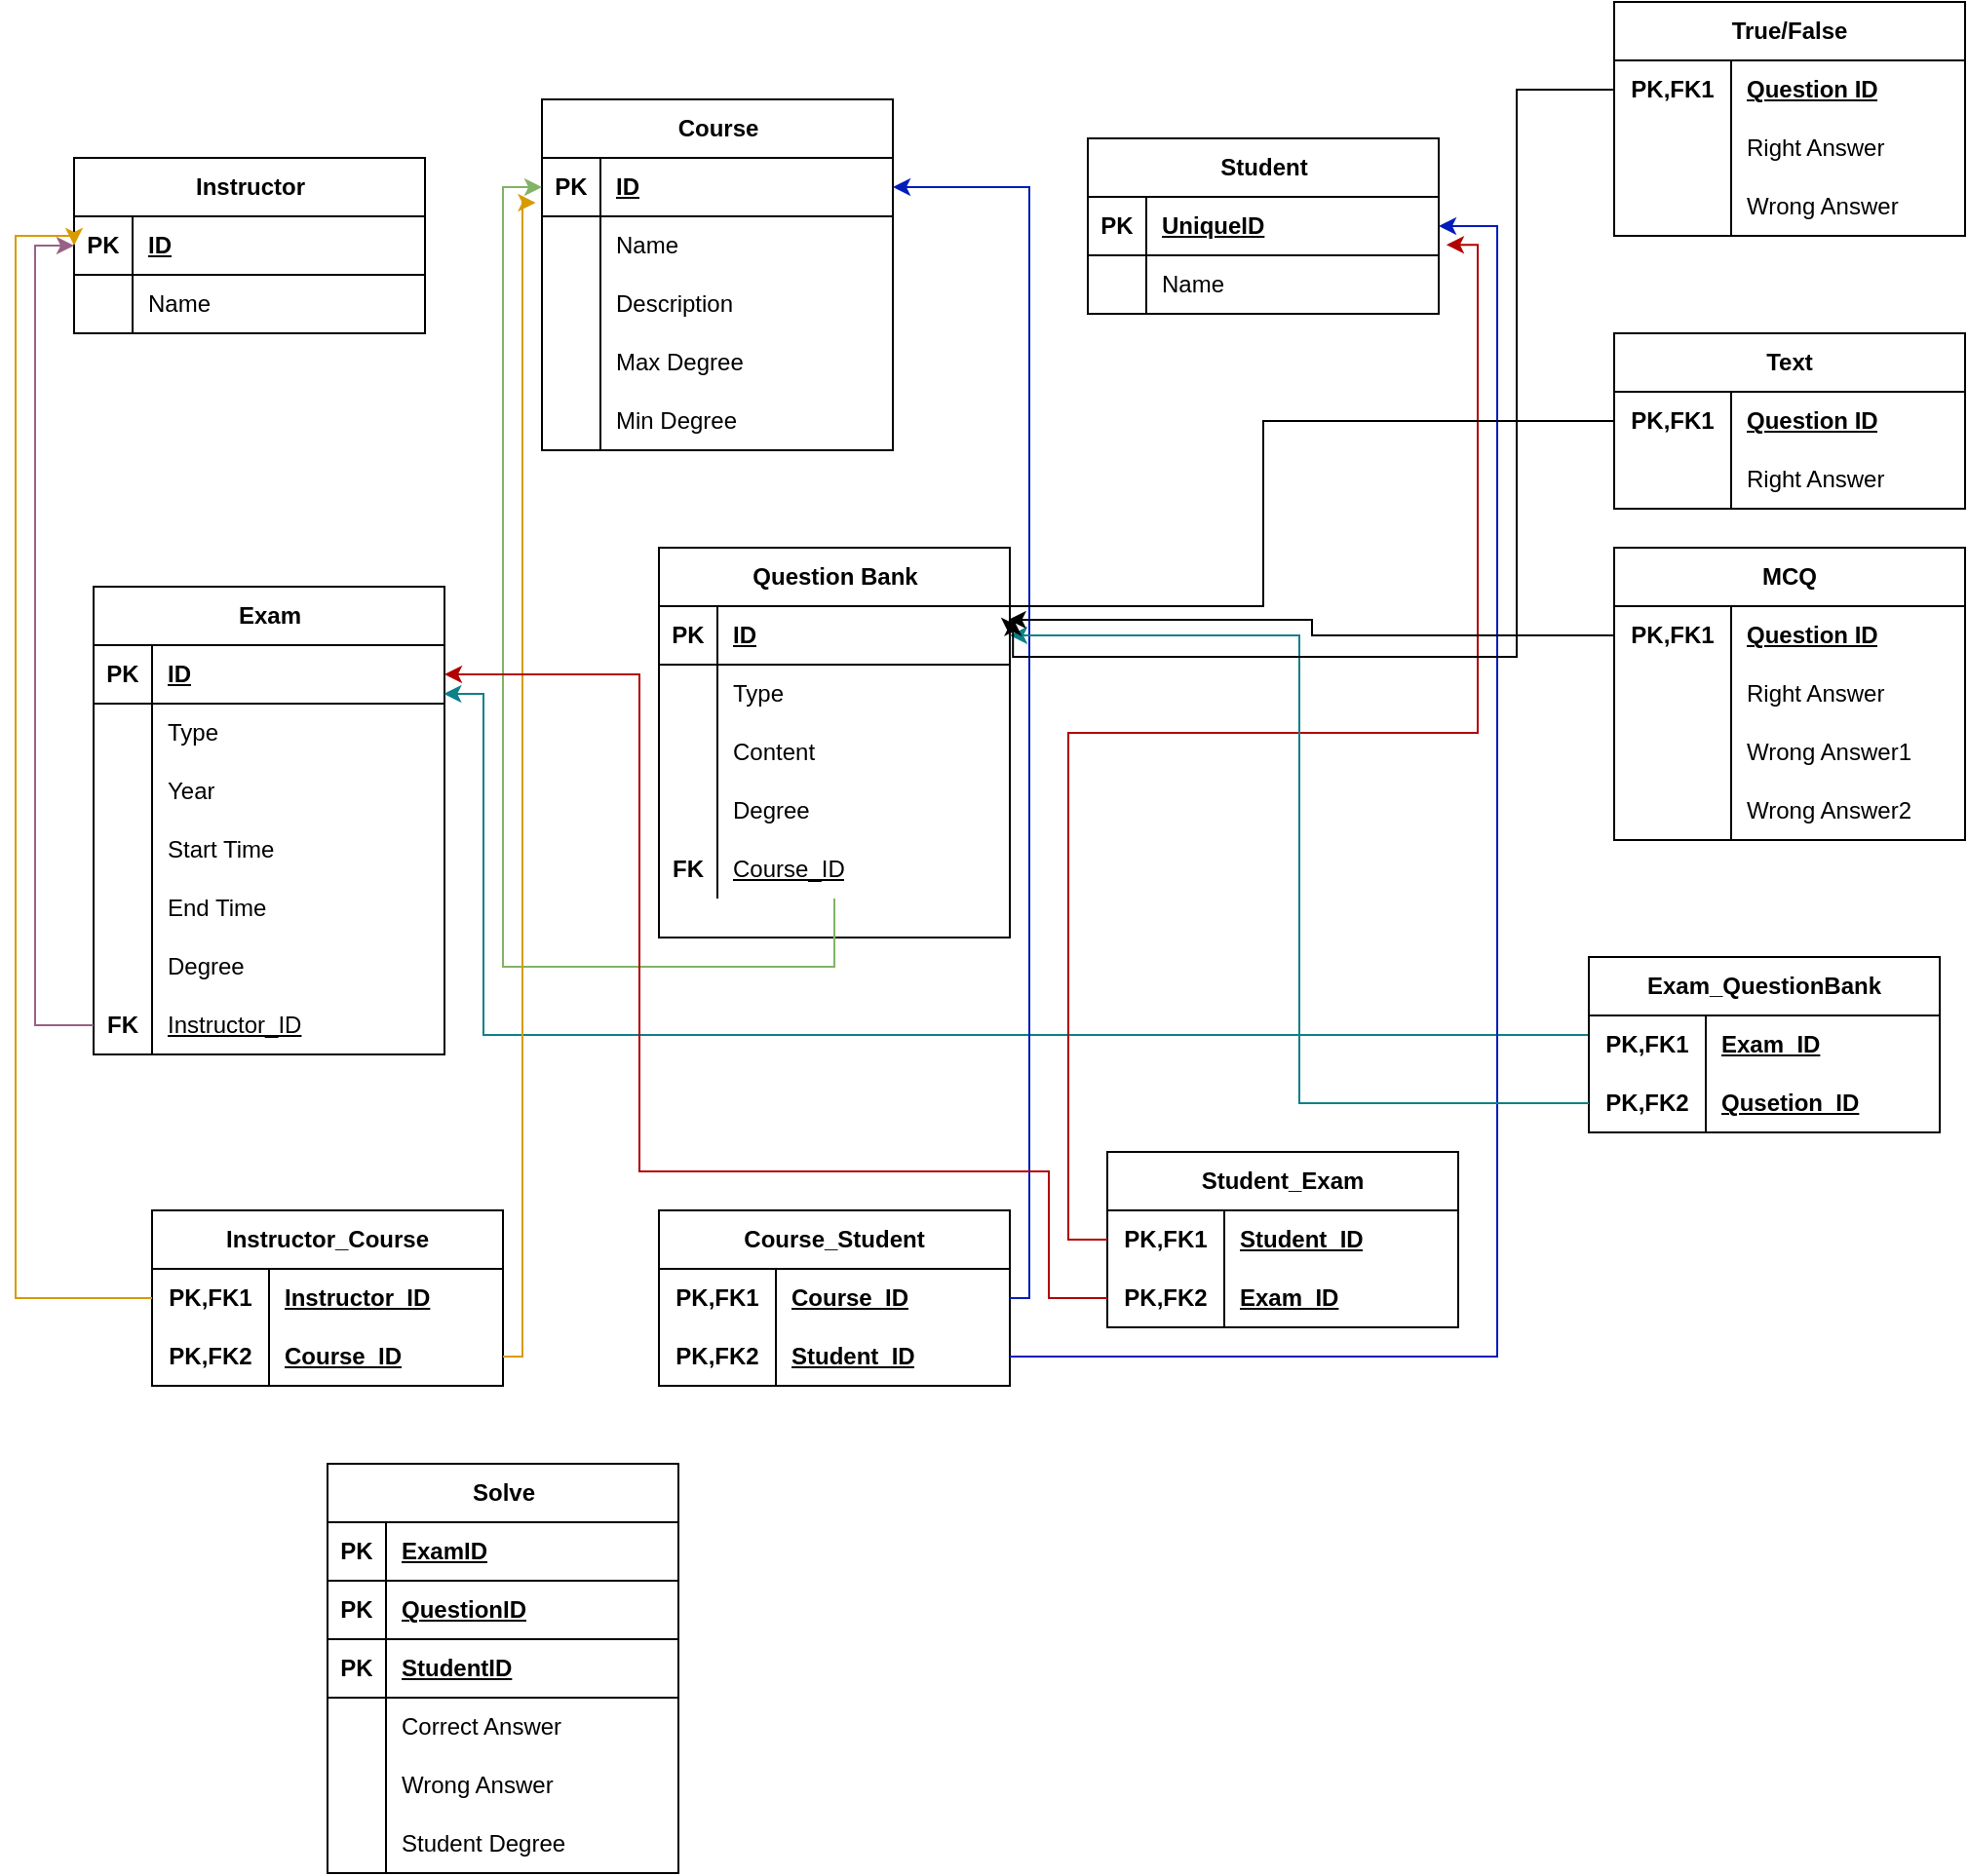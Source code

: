 <mxfile version="21.2.2" type="device">
  <diagram name="Page-1" id="jU7cE_Di2D4TOhwtlyV6">
    <mxGraphModel dx="1050" dy="541" grid="1" gridSize="10" guides="1" tooltips="1" connect="1" arrows="1" fold="1" page="1" pageScale="1" pageWidth="827" pageHeight="1169" math="0" shadow="0">
      <root>
        <mxCell id="0" />
        <mxCell id="1" parent="0" />
        <mxCell id="rCDSzAgYWpTMRHuiYwTi-1" value="Instructor" style="shape=table;startSize=30;container=1;collapsible=1;childLayout=tableLayout;fixedRows=1;rowLines=0;fontStyle=1;align=center;resizeLast=1;html=1;" parent="1" vertex="1">
          <mxGeometry x="50" y="300" width="180" height="90" as="geometry" />
        </mxCell>
        <mxCell id="rCDSzAgYWpTMRHuiYwTi-2" value="" style="shape=tableRow;horizontal=0;startSize=0;swimlaneHead=0;swimlaneBody=0;fillColor=none;collapsible=0;dropTarget=0;points=[[0,0.5],[1,0.5]];portConstraint=eastwest;top=0;left=0;right=0;bottom=1;" parent="rCDSzAgYWpTMRHuiYwTi-1" vertex="1">
          <mxGeometry y="30" width="180" height="30" as="geometry" />
        </mxCell>
        <mxCell id="rCDSzAgYWpTMRHuiYwTi-3" value="PK" style="shape=partialRectangle;connectable=0;fillColor=none;top=0;left=0;bottom=0;right=0;fontStyle=1;overflow=hidden;whiteSpace=wrap;html=1;" parent="rCDSzAgYWpTMRHuiYwTi-2" vertex="1">
          <mxGeometry width="30" height="30" as="geometry">
            <mxRectangle width="30" height="30" as="alternateBounds" />
          </mxGeometry>
        </mxCell>
        <mxCell id="rCDSzAgYWpTMRHuiYwTi-4" value="ID" style="shape=partialRectangle;connectable=0;fillColor=none;top=0;left=0;bottom=0;right=0;align=left;spacingLeft=6;fontStyle=5;overflow=hidden;whiteSpace=wrap;html=1;" parent="rCDSzAgYWpTMRHuiYwTi-2" vertex="1">
          <mxGeometry x="30" width="150" height="30" as="geometry">
            <mxRectangle width="150" height="30" as="alternateBounds" />
          </mxGeometry>
        </mxCell>
        <mxCell id="rCDSzAgYWpTMRHuiYwTi-5" value="" style="shape=tableRow;horizontal=0;startSize=0;swimlaneHead=0;swimlaneBody=0;fillColor=none;collapsible=0;dropTarget=0;points=[[0,0.5],[1,0.5]];portConstraint=eastwest;top=0;left=0;right=0;bottom=0;" parent="rCDSzAgYWpTMRHuiYwTi-1" vertex="1">
          <mxGeometry y="60" width="180" height="30" as="geometry" />
        </mxCell>
        <mxCell id="rCDSzAgYWpTMRHuiYwTi-6" value="" style="shape=partialRectangle;connectable=0;fillColor=none;top=0;left=0;bottom=0;right=0;editable=1;overflow=hidden;whiteSpace=wrap;html=1;" parent="rCDSzAgYWpTMRHuiYwTi-5" vertex="1">
          <mxGeometry width="30" height="30" as="geometry">
            <mxRectangle width="30" height="30" as="alternateBounds" />
          </mxGeometry>
        </mxCell>
        <mxCell id="rCDSzAgYWpTMRHuiYwTi-7" value="Name" style="shape=partialRectangle;connectable=0;fillColor=none;top=0;left=0;bottom=0;right=0;align=left;spacingLeft=6;overflow=hidden;whiteSpace=wrap;html=1;" parent="rCDSzAgYWpTMRHuiYwTi-5" vertex="1">
          <mxGeometry x="30" width="150" height="30" as="geometry">
            <mxRectangle width="150" height="30" as="alternateBounds" />
          </mxGeometry>
        </mxCell>
        <mxCell id="rCDSzAgYWpTMRHuiYwTi-14" value="Course" style="shape=table;startSize=30;container=1;collapsible=1;childLayout=tableLayout;fixedRows=1;rowLines=0;fontStyle=1;align=center;resizeLast=1;html=1;" parent="1" vertex="1">
          <mxGeometry x="290" y="270" width="180" height="180" as="geometry" />
        </mxCell>
        <mxCell id="rCDSzAgYWpTMRHuiYwTi-15" value="" style="shape=tableRow;horizontal=0;startSize=0;swimlaneHead=0;swimlaneBody=0;fillColor=none;collapsible=0;dropTarget=0;points=[[0,0.5],[1,0.5]];portConstraint=eastwest;top=0;left=0;right=0;bottom=1;" parent="rCDSzAgYWpTMRHuiYwTi-14" vertex="1">
          <mxGeometry y="30" width="180" height="30" as="geometry" />
        </mxCell>
        <mxCell id="rCDSzAgYWpTMRHuiYwTi-16" value="PK" style="shape=partialRectangle;connectable=0;fillColor=none;top=0;left=0;bottom=0;right=0;fontStyle=1;overflow=hidden;whiteSpace=wrap;html=1;" parent="rCDSzAgYWpTMRHuiYwTi-15" vertex="1">
          <mxGeometry width="30" height="30" as="geometry">
            <mxRectangle width="30" height="30" as="alternateBounds" />
          </mxGeometry>
        </mxCell>
        <mxCell id="rCDSzAgYWpTMRHuiYwTi-17" value="ID" style="shape=partialRectangle;connectable=0;fillColor=none;top=0;left=0;bottom=0;right=0;align=left;spacingLeft=6;fontStyle=5;overflow=hidden;whiteSpace=wrap;html=1;" parent="rCDSzAgYWpTMRHuiYwTi-15" vertex="1">
          <mxGeometry x="30" width="150" height="30" as="geometry">
            <mxRectangle width="150" height="30" as="alternateBounds" />
          </mxGeometry>
        </mxCell>
        <mxCell id="rCDSzAgYWpTMRHuiYwTi-18" value="" style="shape=tableRow;horizontal=0;startSize=0;swimlaneHead=0;swimlaneBody=0;fillColor=none;collapsible=0;dropTarget=0;points=[[0,0.5],[1,0.5]];portConstraint=eastwest;top=0;left=0;right=0;bottom=0;" parent="rCDSzAgYWpTMRHuiYwTi-14" vertex="1">
          <mxGeometry y="60" width="180" height="30" as="geometry" />
        </mxCell>
        <mxCell id="rCDSzAgYWpTMRHuiYwTi-19" value="" style="shape=partialRectangle;connectable=0;fillColor=none;top=0;left=0;bottom=0;right=0;editable=1;overflow=hidden;whiteSpace=wrap;html=1;" parent="rCDSzAgYWpTMRHuiYwTi-18" vertex="1">
          <mxGeometry width="30" height="30" as="geometry">
            <mxRectangle width="30" height="30" as="alternateBounds" />
          </mxGeometry>
        </mxCell>
        <mxCell id="rCDSzAgYWpTMRHuiYwTi-20" value="Name" style="shape=partialRectangle;connectable=0;fillColor=none;top=0;left=0;bottom=0;right=0;align=left;spacingLeft=6;overflow=hidden;whiteSpace=wrap;html=1;" parent="rCDSzAgYWpTMRHuiYwTi-18" vertex="1">
          <mxGeometry x="30" width="150" height="30" as="geometry">
            <mxRectangle width="150" height="30" as="alternateBounds" />
          </mxGeometry>
        </mxCell>
        <mxCell id="rCDSzAgYWpTMRHuiYwTi-21" value="" style="shape=tableRow;horizontal=0;startSize=0;swimlaneHead=0;swimlaneBody=0;fillColor=none;collapsible=0;dropTarget=0;points=[[0,0.5],[1,0.5]];portConstraint=eastwest;top=0;left=0;right=0;bottom=0;" parent="rCDSzAgYWpTMRHuiYwTi-14" vertex="1">
          <mxGeometry y="90" width="180" height="30" as="geometry" />
        </mxCell>
        <mxCell id="rCDSzAgYWpTMRHuiYwTi-22" value="" style="shape=partialRectangle;connectable=0;fillColor=none;top=0;left=0;bottom=0;right=0;editable=1;overflow=hidden;whiteSpace=wrap;html=1;" parent="rCDSzAgYWpTMRHuiYwTi-21" vertex="1">
          <mxGeometry width="30" height="30" as="geometry">
            <mxRectangle width="30" height="30" as="alternateBounds" />
          </mxGeometry>
        </mxCell>
        <mxCell id="rCDSzAgYWpTMRHuiYwTi-23" value="Description" style="shape=partialRectangle;connectable=0;fillColor=none;top=0;left=0;bottom=0;right=0;align=left;spacingLeft=6;overflow=hidden;whiteSpace=wrap;html=1;" parent="rCDSzAgYWpTMRHuiYwTi-21" vertex="1">
          <mxGeometry x="30" width="150" height="30" as="geometry">
            <mxRectangle width="150" height="30" as="alternateBounds" />
          </mxGeometry>
        </mxCell>
        <mxCell id="rCDSzAgYWpTMRHuiYwTi-24" value="" style="shape=tableRow;horizontal=0;startSize=0;swimlaneHead=0;swimlaneBody=0;fillColor=none;collapsible=0;dropTarget=0;points=[[0,0.5],[1,0.5]];portConstraint=eastwest;top=0;left=0;right=0;bottom=0;" parent="rCDSzAgYWpTMRHuiYwTi-14" vertex="1">
          <mxGeometry y="120" width="180" height="30" as="geometry" />
        </mxCell>
        <mxCell id="rCDSzAgYWpTMRHuiYwTi-25" value="" style="shape=partialRectangle;connectable=0;fillColor=none;top=0;left=0;bottom=0;right=0;editable=1;overflow=hidden;whiteSpace=wrap;html=1;" parent="rCDSzAgYWpTMRHuiYwTi-24" vertex="1">
          <mxGeometry width="30" height="30" as="geometry">
            <mxRectangle width="30" height="30" as="alternateBounds" />
          </mxGeometry>
        </mxCell>
        <mxCell id="rCDSzAgYWpTMRHuiYwTi-26" value="Max Degree" style="shape=partialRectangle;connectable=0;fillColor=none;top=0;left=0;bottom=0;right=0;align=left;spacingLeft=6;overflow=hidden;whiteSpace=wrap;html=1;" parent="rCDSzAgYWpTMRHuiYwTi-24" vertex="1">
          <mxGeometry x="30" width="150" height="30" as="geometry">
            <mxRectangle width="150" height="30" as="alternateBounds" />
          </mxGeometry>
        </mxCell>
        <mxCell id="rCDSzAgYWpTMRHuiYwTi-71" value="" style="shape=tableRow;horizontal=0;startSize=0;swimlaneHead=0;swimlaneBody=0;fillColor=none;collapsible=0;dropTarget=0;points=[[0,0.5],[1,0.5]];portConstraint=eastwest;top=0;left=0;right=0;bottom=0;" parent="rCDSzAgYWpTMRHuiYwTi-14" vertex="1">
          <mxGeometry y="150" width="180" height="30" as="geometry" />
        </mxCell>
        <mxCell id="rCDSzAgYWpTMRHuiYwTi-72" value="" style="shape=partialRectangle;connectable=0;fillColor=none;top=0;left=0;bottom=0;right=0;editable=1;overflow=hidden;whiteSpace=wrap;html=1;" parent="rCDSzAgYWpTMRHuiYwTi-71" vertex="1">
          <mxGeometry width="30" height="30" as="geometry">
            <mxRectangle width="30" height="30" as="alternateBounds" />
          </mxGeometry>
        </mxCell>
        <mxCell id="rCDSzAgYWpTMRHuiYwTi-73" value="Min Degree" style="shape=partialRectangle;connectable=0;fillColor=none;top=0;left=0;bottom=0;right=0;align=left;spacingLeft=6;overflow=hidden;whiteSpace=wrap;html=1;" parent="rCDSzAgYWpTMRHuiYwTi-71" vertex="1">
          <mxGeometry x="30" width="150" height="30" as="geometry">
            <mxRectangle width="150" height="30" as="alternateBounds" />
          </mxGeometry>
        </mxCell>
        <mxCell id="rCDSzAgYWpTMRHuiYwTi-27" value="Student" style="shape=table;startSize=30;container=1;collapsible=1;childLayout=tableLayout;fixedRows=1;rowLines=0;fontStyle=1;align=center;resizeLast=1;html=1;" parent="1" vertex="1">
          <mxGeometry x="570" y="290" width="180" height="90" as="geometry" />
        </mxCell>
        <mxCell id="rCDSzAgYWpTMRHuiYwTi-28" value="" style="shape=tableRow;horizontal=0;startSize=0;swimlaneHead=0;swimlaneBody=0;fillColor=none;collapsible=0;dropTarget=0;points=[[0,0.5],[1,0.5]];portConstraint=eastwest;top=0;left=0;right=0;bottom=1;" parent="rCDSzAgYWpTMRHuiYwTi-27" vertex="1">
          <mxGeometry y="30" width="180" height="30" as="geometry" />
        </mxCell>
        <mxCell id="rCDSzAgYWpTMRHuiYwTi-29" value="PK" style="shape=partialRectangle;connectable=0;fillColor=none;top=0;left=0;bottom=0;right=0;fontStyle=1;overflow=hidden;whiteSpace=wrap;html=1;" parent="rCDSzAgYWpTMRHuiYwTi-28" vertex="1">
          <mxGeometry width="30" height="30" as="geometry">
            <mxRectangle width="30" height="30" as="alternateBounds" />
          </mxGeometry>
        </mxCell>
        <mxCell id="rCDSzAgYWpTMRHuiYwTi-30" value="UniqueID" style="shape=partialRectangle;connectable=0;fillColor=none;top=0;left=0;bottom=0;right=0;align=left;spacingLeft=6;fontStyle=5;overflow=hidden;whiteSpace=wrap;html=1;" parent="rCDSzAgYWpTMRHuiYwTi-28" vertex="1">
          <mxGeometry x="30" width="150" height="30" as="geometry">
            <mxRectangle width="150" height="30" as="alternateBounds" />
          </mxGeometry>
        </mxCell>
        <mxCell id="rCDSzAgYWpTMRHuiYwTi-31" value="" style="shape=tableRow;horizontal=0;startSize=0;swimlaneHead=0;swimlaneBody=0;fillColor=none;collapsible=0;dropTarget=0;points=[[0,0.5],[1,0.5]];portConstraint=eastwest;top=0;left=0;right=0;bottom=0;" parent="rCDSzAgYWpTMRHuiYwTi-27" vertex="1">
          <mxGeometry y="60" width="180" height="30" as="geometry" />
        </mxCell>
        <mxCell id="rCDSzAgYWpTMRHuiYwTi-32" value="" style="shape=partialRectangle;connectable=0;fillColor=none;top=0;left=0;bottom=0;right=0;editable=1;overflow=hidden;whiteSpace=wrap;html=1;" parent="rCDSzAgYWpTMRHuiYwTi-31" vertex="1">
          <mxGeometry width="30" height="30" as="geometry">
            <mxRectangle width="30" height="30" as="alternateBounds" />
          </mxGeometry>
        </mxCell>
        <mxCell id="rCDSzAgYWpTMRHuiYwTi-33" value="Name" style="shape=partialRectangle;connectable=0;fillColor=none;top=0;left=0;bottom=0;right=0;align=left;spacingLeft=6;overflow=hidden;whiteSpace=wrap;html=1;" parent="rCDSzAgYWpTMRHuiYwTi-31" vertex="1">
          <mxGeometry x="30" width="150" height="30" as="geometry">
            <mxRectangle width="150" height="30" as="alternateBounds" />
          </mxGeometry>
        </mxCell>
        <mxCell id="rCDSzAgYWpTMRHuiYwTi-40" value="Exam" style="shape=table;startSize=30;container=1;collapsible=1;childLayout=tableLayout;fixedRows=1;rowLines=0;fontStyle=1;align=center;resizeLast=1;html=1;" parent="1" vertex="1">
          <mxGeometry x="60" y="520" width="180" height="240" as="geometry" />
        </mxCell>
        <mxCell id="rCDSzAgYWpTMRHuiYwTi-41" value="" style="shape=tableRow;horizontal=0;startSize=0;swimlaneHead=0;swimlaneBody=0;fillColor=none;collapsible=0;dropTarget=0;points=[[0,0.5],[1,0.5]];portConstraint=eastwest;top=0;left=0;right=0;bottom=1;" parent="rCDSzAgYWpTMRHuiYwTi-40" vertex="1">
          <mxGeometry y="30" width="180" height="30" as="geometry" />
        </mxCell>
        <mxCell id="rCDSzAgYWpTMRHuiYwTi-42" value="PK" style="shape=partialRectangle;connectable=0;fillColor=none;top=0;left=0;bottom=0;right=0;fontStyle=1;overflow=hidden;whiteSpace=wrap;html=1;" parent="rCDSzAgYWpTMRHuiYwTi-41" vertex="1">
          <mxGeometry width="30" height="30" as="geometry">
            <mxRectangle width="30" height="30" as="alternateBounds" />
          </mxGeometry>
        </mxCell>
        <mxCell id="rCDSzAgYWpTMRHuiYwTi-43" value="ID" style="shape=partialRectangle;connectable=0;fillColor=none;top=0;left=0;bottom=0;right=0;align=left;spacingLeft=6;fontStyle=5;overflow=hidden;whiteSpace=wrap;html=1;" parent="rCDSzAgYWpTMRHuiYwTi-41" vertex="1">
          <mxGeometry x="30" width="150" height="30" as="geometry">
            <mxRectangle width="150" height="30" as="alternateBounds" />
          </mxGeometry>
        </mxCell>
        <mxCell id="rCDSzAgYWpTMRHuiYwTi-44" value="" style="shape=tableRow;horizontal=0;startSize=0;swimlaneHead=0;swimlaneBody=0;fillColor=none;collapsible=0;dropTarget=0;points=[[0,0.5],[1,0.5]];portConstraint=eastwest;top=0;left=0;right=0;bottom=0;" parent="rCDSzAgYWpTMRHuiYwTi-40" vertex="1">
          <mxGeometry y="60" width="180" height="30" as="geometry" />
        </mxCell>
        <mxCell id="rCDSzAgYWpTMRHuiYwTi-45" value="" style="shape=partialRectangle;connectable=0;fillColor=none;top=0;left=0;bottom=0;right=0;editable=1;overflow=hidden;whiteSpace=wrap;html=1;" parent="rCDSzAgYWpTMRHuiYwTi-44" vertex="1">
          <mxGeometry width="30" height="30" as="geometry">
            <mxRectangle width="30" height="30" as="alternateBounds" />
          </mxGeometry>
        </mxCell>
        <mxCell id="rCDSzAgYWpTMRHuiYwTi-46" value="Type" style="shape=partialRectangle;connectable=0;fillColor=none;top=0;left=0;bottom=0;right=0;align=left;spacingLeft=6;overflow=hidden;whiteSpace=wrap;html=1;" parent="rCDSzAgYWpTMRHuiYwTi-44" vertex="1">
          <mxGeometry x="30" width="150" height="30" as="geometry">
            <mxRectangle width="150" height="30" as="alternateBounds" />
          </mxGeometry>
        </mxCell>
        <mxCell id="rCDSzAgYWpTMRHuiYwTi-47" value="" style="shape=tableRow;horizontal=0;startSize=0;swimlaneHead=0;swimlaneBody=0;fillColor=none;collapsible=0;dropTarget=0;points=[[0,0.5],[1,0.5]];portConstraint=eastwest;top=0;left=0;right=0;bottom=0;" parent="rCDSzAgYWpTMRHuiYwTi-40" vertex="1">
          <mxGeometry y="90" width="180" height="30" as="geometry" />
        </mxCell>
        <mxCell id="rCDSzAgYWpTMRHuiYwTi-48" value="" style="shape=partialRectangle;connectable=0;fillColor=none;top=0;left=0;bottom=0;right=0;editable=1;overflow=hidden;whiteSpace=wrap;html=1;" parent="rCDSzAgYWpTMRHuiYwTi-47" vertex="1">
          <mxGeometry width="30" height="30" as="geometry">
            <mxRectangle width="30" height="30" as="alternateBounds" />
          </mxGeometry>
        </mxCell>
        <mxCell id="rCDSzAgYWpTMRHuiYwTi-49" value="Year" style="shape=partialRectangle;connectable=0;fillColor=none;top=0;left=0;bottom=0;right=0;align=left;spacingLeft=6;overflow=hidden;whiteSpace=wrap;html=1;" parent="rCDSzAgYWpTMRHuiYwTi-47" vertex="1">
          <mxGeometry x="30" width="150" height="30" as="geometry">
            <mxRectangle width="150" height="30" as="alternateBounds" />
          </mxGeometry>
        </mxCell>
        <mxCell id="rCDSzAgYWpTMRHuiYwTi-50" value="" style="shape=tableRow;horizontal=0;startSize=0;swimlaneHead=0;swimlaneBody=0;fillColor=none;collapsible=0;dropTarget=0;points=[[0,0.5],[1,0.5]];portConstraint=eastwest;top=0;left=0;right=0;bottom=0;" parent="rCDSzAgYWpTMRHuiYwTi-40" vertex="1">
          <mxGeometry y="120" width="180" height="30" as="geometry" />
        </mxCell>
        <mxCell id="rCDSzAgYWpTMRHuiYwTi-51" value="" style="shape=partialRectangle;connectable=0;fillColor=none;top=0;left=0;bottom=0;right=0;editable=1;overflow=hidden;whiteSpace=wrap;html=1;" parent="rCDSzAgYWpTMRHuiYwTi-50" vertex="1">
          <mxGeometry width="30" height="30" as="geometry">
            <mxRectangle width="30" height="30" as="alternateBounds" />
          </mxGeometry>
        </mxCell>
        <mxCell id="rCDSzAgYWpTMRHuiYwTi-52" value="Start Time" style="shape=partialRectangle;connectable=0;fillColor=none;top=0;left=0;bottom=0;right=0;align=left;spacingLeft=6;overflow=hidden;whiteSpace=wrap;html=1;" parent="rCDSzAgYWpTMRHuiYwTi-50" vertex="1">
          <mxGeometry x="30" width="150" height="30" as="geometry">
            <mxRectangle width="150" height="30" as="alternateBounds" />
          </mxGeometry>
        </mxCell>
        <mxCell id="rCDSzAgYWpTMRHuiYwTi-90" value="" style="shape=tableRow;horizontal=0;startSize=0;swimlaneHead=0;swimlaneBody=0;fillColor=none;collapsible=0;dropTarget=0;points=[[0,0.5],[1,0.5]];portConstraint=eastwest;top=0;left=0;right=0;bottom=0;" parent="rCDSzAgYWpTMRHuiYwTi-40" vertex="1">
          <mxGeometry y="150" width="180" height="30" as="geometry" />
        </mxCell>
        <mxCell id="rCDSzAgYWpTMRHuiYwTi-91" value="" style="shape=partialRectangle;connectable=0;fillColor=none;top=0;left=0;bottom=0;right=0;editable=1;overflow=hidden;whiteSpace=wrap;html=1;" parent="rCDSzAgYWpTMRHuiYwTi-90" vertex="1">
          <mxGeometry width="30" height="30" as="geometry">
            <mxRectangle width="30" height="30" as="alternateBounds" />
          </mxGeometry>
        </mxCell>
        <mxCell id="rCDSzAgYWpTMRHuiYwTi-92" value="End Time" style="shape=partialRectangle;connectable=0;fillColor=none;top=0;left=0;bottom=0;right=0;align=left;spacingLeft=6;overflow=hidden;whiteSpace=wrap;html=1;" parent="rCDSzAgYWpTMRHuiYwTi-90" vertex="1">
          <mxGeometry x="30" width="150" height="30" as="geometry">
            <mxRectangle width="150" height="30" as="alternateBounds" />
          </mxGeometry>
        </mxCell>
        <mxCell id="rCDSzAgYWpTMRHuiYwTi-93" value="" style="shape=tableRow;horizontal=0;startSize=0;swimlaneHead=0;swimlaneBody=0;fillColor=none;collapsible=0;dropTarget=0;points=[[0,0.5],[1,0.5]];portConstraint=eastwest;top=0;left=0;right=0;bottom=0;" parent="rCDSzAgYWpTMRHuiYwTi-40" vertex="1">
          <mxGeometry y="180" width="180" height="30" as="geometry" />
        </mxCell>
        <mxCell id="rCDSzAgYWpTMRHuiYwTi-94" value="" style="shape=partialRectangle;connectable=0;fillColor=none;top=0;left=0;bottom=0;right=0;editable=1;overflow=hidden;whiteSpace=wrap;html=1;" parent="rCDSzAgYWpTMRHuiYwTi-93" vertex="1">
          <mxGeometry width="30" height="30" as="geometry">
            <mxRectangle width="30" height="30" as="alternateBounds" />
          </mxGeometry>
        </mxCell>
        <mxCell id="rCDSzAgYWpTMRHuiYwTi-95" value="Degree" style="shape=partialRectangle;connectable=0;fillColor=none;top=0;left=0;bottom=0;right=0;align=left;spacingLeft=6;overflow=hidden;whiteSpace=wrap;html=1;" parent="rCDSzAgYWpTMRHuiYwTi-93" vertex="1">
          <mxGeometry x="30" width="150" height="30" as="geometry">
            <mxRectangle width="150" height="30" as="alternateBounds" />
          </mxGeometry>
        </mxCell>
        <mxCell id="rCDSzAgYWpTMRHuiYwTi-102" value="" style="shape=tableRow;horizontal=0;startSize=0;swimlaneHead=0;swimlaneBody=0;fillColor=none;collapsible=0;dropTarget=0;points=[[0,0.5],[1,0.5]];portConstraint=eastwest;top=0;left=0;right=0;bottom=0;" parent="rCDSzAgYWpTMRHuiYwTi-40" vertex="1">
          <mxGeometry y="210" width="180" height="30" as="geometry" />
        </mxCell>
        <mxCell id="rCDSzAgYWpTMRHuiYwTi-103" value="&lt;b&gt;FK&lt;/b&gt;" style="shape=partialRectangle;connectable=0;fillColor=none;top=0;left=0;bottom=0;right=0;editable=1;overflow=hidden;whiteSpace=wrap;html=1;" parent="rCDSzAgYWpTMRHuiYwTi-102" vertex="1">
          <mxGeometry width="30" height="30" as="geometry">
            <mxRectangle width="30" height="30" as="alternateBounds" />
          </mxGeometry>
        </mxCell>
        <mxCell id="rCDSzAgYWpTMRHuiYwTi-104" value="&lt;u&gt;Instructor_ID&lt;/u&gt;" style="shape=partialRectangle;connectable=0;fillColor=none;top=0;left=0;bottom=0;right=0;align=left;spacingLeft=6;overflow=hidden;whiteSpace=wrap;html=1;" parent="rCDSzAgYWpTMRHuiYwTi-102" vertex="1">
          <mxGeometry x="30" width="150" height="30" as="geometry">
            <mxRectangle width="150" height="30" as="alternateBounds" />
          </mxGeometry>
        </mxCell>
        <mxCell id="rCDSzAgYWpTMRHuiYwTi-53" value="Question Bank" style="shape=table;startSize=30;container=1;collapsible=1;childLayout=tableLayout;fixedRows=1;rowLines=0;fontStyle=1;align=center;resizeLast=1;html=1;" parent="1" vertex="1">
          <mxGeometry x="350" y="500" width="180" height="200" as="geometry" />
        </mxCell>
        <mxCell id="rCDSzAgYWpTMRHuiYwTi-54" value="" style="shape=tableRow;horizontal=0;startSize=0;swimlaneHead=0;swimlaneBody=0;fillColor=none;collapsible=0;dropTarget=0;points=[[0,0.5],[1,0.5]];portConstraint=eastwest;top=0;left=0;right=0;bottom=1;" parent="rCDSzAgYWpTMRHuiYwTi-53" vertex="1">
          <mxGeometry y="30" width="180" height="30" as="geometry" />
        </mxCell>
        <mxCell id="rCDSzAgYWpTMRHuiYwTi-55" value="PK" style="shape=partialRectangle;connectable=0;fillColor=none;top=0;left=0;bottom=0;right=0;fontStyle=1;overflow=hidden;whiteSpace=wrap;html=1;" parent="rCDSzAgYWpTMRHuiYwTi-54" vertex="1">
          <mxGeometry width="30" height="30" as="geometry">
            <mxRectangle width="30" height="30" as="alternateBounds" />
          </mxGeometry>
        </mxCell>
        <mxCell id="rCDSzAgYWpTMRHuiYwTi-56" value="ID" style="shape=partialRectangle;connectable=0;fillColor=none;top=0;left=0;bottom=0;right=0;align=left;spacingLeft=6;fontStyle=5;overflow=hidden;whiteSpace=wrap;html=1;" parent="rCDSzAgYWpTMRHuiYwTi-54" vertex="1">
          <mxGeometry x="30" width="150" height="30" as="geometry">
            <mxRectangle width="150" height="30" as="alternateBounds" />
          </mxGeometry>
        </mxCell>
        <mxCell id="rCDSzAgYWpTMRHuiYwTi-57" value="" style="shape=tableRow;horizontal=0;startSize=0;swimlaneHead=0;swimlaneBody=0;fillColor=none;collapsible=0;dropTarget=0;points=[[0,0.5],[1,0.5]];portConstraint=eastwest;top=0;left=0;right=0;bottom=0;" parent="rCDSzAgYWpTMRHuiYwTi-53" vertex="1">
          <mxGeometry y="60" width="180" height="30" as="geometry" />
        </mxCell>
        <mxCell id="rCDSzAgYWpTMRHuiYwTi-58" value="" style="shape=partialRectangle;connectable=0;fillColor=none;top=0;left=0;bottom=0;right=0;editable=1;overflow=hidden;whiteSpace=wrap;html=1;" parent="rCDSzAgYWpTMRHuiYwTi-57" vertex="1">
          <mxGeometry width="30" height="30" as="geometry">
            <mxRectangle width="30" height="30" as="alternateBounds" />
          </mxGeometry>
        </mxCell>
        <mxCell id="rCDSzAgYWpTMRHuiYwTi-59" value="Type" style="shape=partialRectangle;connectable=0;fillColor=none;top=0;left=0;bottom=0;right=0;align=left;spacingLeft=6;overflow=hidden;whiteSpace=wrap;html=1;" parent="rCDSzAgYWpTMRHuiYwTi-57" vertex="1">
          <mxGeometry x="30" width="150" height="30" as="geometry">
            <mxRectangle width="150" height="30" as="alternateBounds" />
          </mxGeometry>
        </mxCell>
        <mxCell id="rCDSzAgYWpTMRHuiYwTi-60" value="" style="shape=tableRow;horizontal=0;startSize=0;swimlaneHead=0;swimlaneBody=0;fillColor=none;collapsible=0;dropTarget=0;points=[[0,0.5],[1,0.5]];portConstraint=eastwest;top=0;left=0;right=0;bottom=0;" parent="rCDSzAgYWpTMRHuiYwTi-53" vertex="1">
          <mxGeometry y="90" width="180" height="30" as="geometry" />
        </mxCell>
        <mxCell id="rCDSzAgYWpTMRHuiYwTi-61" value="" style="shape=partialRectangle;connectable=0;fillColor=none;top=0;left=0;bottom=0;right=0;editable=1;overflow=hidden;whiteSpace=wrap;html=1;" parent="rCDSzAgYWpTMRHuiYwTi-60" vertex="1">
          <mxGeometry width="30" height="30" as="geometry">
            <mxRectangle width="30" height="30" as="alternateBounds" />
          </mxGeometry>
        </mxCell>
        <mxCell id="rCDSzAgYWpTMRHuiYwTi-62" value="Content" style="shape=partialRectangle;connectable=0;fillColor=none;top=0;left=0;bottom=0;right=0;align=left;spacingLeft=6;overflow=hidden;whiteSpace=wrap;html=1;" parent="rCDSzAgYWpTMRHuiYwTi-60" vertex="1">
          <mxGeometry x="30" width="150" height="30" as="geometry">
            <mxRectangle width="150" height="30" as="alternateBounds" />
          </mxGeometry>
        </mxCell>
        <mxCell id="rCDSzAgYWpTMRHuiYwTi-96" value="" style="shape=tableRow;horizontal=0;startSize=0;swimlaneHead=0;swimlaneBody=0;fillColor=none;collapsible=0;dropTarget=0;points=[[0,0.5],[1,0.5]];portConstraint=eastwest;top=0;left=0;right=0;bottom=0;" parent="rCDSzAgYWpTMRHuiYwTi-53" vertex="1">
          <mxGeometry y="120" width="180" height="30" as="geometry" />
        </mxCell>
        <mxCell id="rCDSzAgYWpTMRHuiYwTi-97" value="" style="shape=partialRectangle;connectable=0;fillColor=none;top=0;left=0;bottom=0;right=0;editable=1;overflow=hidden;whiteSpace=wrap;html=1;" parent="rCDSzAgYWpTMRHuiYwTi-96" vertex="1">
          <mxGeometry width="30" height="30" as="geometry">
            <mxRectangle width="30" height="30" as="alternateBounds" />
          </mxGeometry>
        </mxCell>
        <mxCell id="rCDSzAgYWpTMRHuiYwTi-98" value="Degree" style="shape=partialRectangle;connectable=0;fillColor=none;top=0;left=0;bottom=0;right=0;align=left;spacingLeft=6;overflow=hidden;whiteSpace=wrap;html=1;" parent="rCDSzAgYWpTMRHuiYwTi-96" vertex="1">
          <mxGeometry x="30" width="150" height="30" as="geometry">
            <mxRectangle width="150" height="30" as="alternateBounds" />
          </mxGeometry>
        </mxCell>
        <mxCell id="rCDSzAgYWpTMRHuiYwTi-99" value="" style="shape=tableRow;horizontal=0;startSize=0;swimlaneHead=0;swimlaneBody=0;fillColor=none;collapsible=0;dropTarget=0;points=[[0,0.5],[1,0.5]];portConstraint=eastwest;top=0;left=0;right=0;bottom=0;" parent="rCDSzAgYWpTMRHuiYwTi-53" vertex="1">
          <mxGeometry y="150" width="180" height="30" as="geometry" />
        </mxCell>
        <mxCell id="rCDSzAgYWpTMRHuiYwTi-100" value="&lt;b&gt;FK&lt;/b&gt;" style="shape=partialRectangle;connectable=0;fillColor=none;top=0;left=0;bottom=0;right=0;editable=1;overflow=hidden;whiteSpace=wrap;html=1;" parent="rCDSzAgYWpTMRHuiYwTi-99" vertex="1">
          <mxGeometry width="30" height="30" as="geometry">
            <mxRectangle width="30" height="30" as="alternateBounds" />
          </mxGeometry>
        </mxCell>
        <mxCell id="rCDSzAgYWpTMRHuiYwTi-101" value="&lt;u&gt;Course_ID&lt;/u&gt;" style="shape=partialRectangle;connectable=0;fillColor=none;top=0;left=0;bottom=0;right=0;align=left;spacingLeft=6;overflow=hidden;whiteSpace=wrap;html=1;" parent="rCDSzAgYWpTMRHuiYwTi-99" vertex="1">
          <mxGeometry x="30" width="150" height="30" as="geometry">
            <mxRectangle width="150" height="30" as="alternateBounds" />
          </mxGeometry>
        </mxCell>
        <mxCell id="rCDSzAgYWpTMRHuiYwTi-158" style="edgeStyle=orthogonalEdgeStyle;rounded=0;orthogonalLoop=1;jettySize=auto;html=1;entryX=0;entryY=0.5;entryDx=0;entryDy=0;fillColor=#d5e8d4;gradientColor=#97d077;strokeColor=#82b366;" parent="1" source="rCDSzAgYWpTMRHuiYwTi-99" target="rCDSzAgYWpTMRHuiYwTi-15" edge="1">
          <mxGeometry relative="1" as="geometry">
            <Array as="points">
              <mxPoint x="270" y="715" />
              <mxPoint x="270" y="315" />
            </Array>
          </mxGeometry>
        </mxCell>
        <mxCell id="rCDSzAgYWpTMRHuiYwTi-159" style="edgeStyle=orthogonalEdgeStyle;rounded=0;orthogonalLoop=1;jettySize=auto;html=1;entryX=0;entryY=0.5;entryDx=0;entryDy=0;fillColor=#e6d0de;gradientColor=#d5739d;strokeColor=#996185;" parent="1" source="rCDSzAgYWpTMRHuiYwTi-102" target="rCDSzAgYWpTMRHuiYwTi-2" edge="1">
          <mxGeometry relative="1" as="geometry" />
        </mxCell>
        <mxCell id="rCDSzAgYWpTMRHuiYwTi-160" value="Instructor_Course" style="shape=table;startSize=30;container=1;collapsible=1;childLayout=tableLayout;fixedRows=1;rowLines=0;fontStyle=1;align=center;resizeLast=1;html=1;whiteSpace=wrap;" parent="1" vertex="1">
          <mxGeometry x="90" y="840" width="180" height="90" as="geometry" />
        </mxCell>
        <mxCell id="rCDSzAgYWpTMRHuiYwTi-161" value="" style="shape=tableRow;horizontal=0;startSize=0;swimlaneHead=0;swimlaneBody=0;fillColor=none;collapsible=0;dropTarget=0;points=[[0,0.5],[1,0.5]];portConstraint=eastwest;top=0;left=0;right=0;bottom=0;html=1;" parent="rCDSzAgYWpTMRHuiYwTi-160" vertex="1">
          <mxGeometry y="30" width="180" height="30" as="geometry" />
        </mxCell>
        <mxCell id="rCDSzAgYWpTMRHuiYwTi-162" value="PK,FK1" style="shape=partialRectangle;connectable=0;fillColor=none;top=0;left=0;bottom=0;right=0;fontStyle=1;overflow=hidden;html=1;whiteSpace=wrap;" parent="rCDSzAgYWpTMRHuiYwTi-161" vertex="1">
          <mxGeometry width="60" height="30" as="geometry">
            <mxRectangle width="60" height="30" as="alternateBounds" />
          </mxGeometry>
        </mxCell>
        <mxCell id="rCDSzAgYWpTMRHuiYwTi-163" value="Instructor_ID" style="shape=partialRectangle;connectable=0;fillColor=none;top=0;left=0;bottom=0;right=0;align=left;spacingLeft=6;fontStyle=5;overflow=hidden;html=1;whiteSpace=wrap;" parent="rCDSzAgYWpTMRHuiYwTi-161" vertex="1">
          <mxGeometry x="60" width="120" height="30" as="geometry">
            <mxRectangle width="120" height="30" as="alternateBounds" />
          </mxGeometry>
        </mxCell>
        <mxCell id="rCDSzAgYWpTMRHuiYwTi-164" value="" style="shape=tableRow;horizontal=0;startSize=0;swimlaneHead=0;swimlaneBody=0;fillColor=none;collapsible=0;dropTarget=0;points=[[0,0.5],[1,0.5]];portConstraint=eastwest;top=0;left=0;right=0;bottom=1;html=1;" parent="rCDSzAgYWpTMRHuiYwTi-160" vertex="1">
          <mxGeometry y="60" width="180" height="30" as="geometry" />
        </mxCell>
        <mxCell id="rCDSzAgYWpTMRHuiYwTi-165" value="PK,FK2" style="shape=partialRectangle;connectable=0;fillColor=none;top=0;left=0;bottom=0;right=0;fontStyle=1;overflow=hidden;html=1;whiteSpace=wrap;" parent="rCDSzAgYWpTMRHuiYwTi-164" vertex="1">
          <mxGeometry width="60" height="30" as="geometry">
            <mxRectangle width="60" height="30" as="alternateBounds" />
          </mxGeometry>
        </mxCell>
        <mxCell id="rCDSzAgYWpTMRHuiYwTi-166" value="Course_ID" style="shape=partialRectangle;connectable=0;fillColor=none;top=0;left=0;bottom=0;right=0;align=left;spacingLeft=6;fontStyle=5;overflow=hidden;html=1;whiteSpace=wrap;" parent="rCDSzAgYWpTMRHuiYwTi-164" vertex="1">
          <mxGeometry x="60" width="120" height="30" as="geometry">
            <mxRectangle width="120" height="30" as="alternateBounds" />
          </mxGeometry>
        </mxCell>
        <mxCell id="rCDSzAgYWpTMRHuiYwTi-173" value="Course_Student" style="shape=table;startSize=30;container=1;collapsible=1;childLayout=tableLayout;fixedRows=1;rowLines=0;fontStyle=1;align=center;resizeLast=1;html=1;whiteSpace=wrap;" parent="1" vertex="1">
          <mxGeometry x="350" y="840" width="180" height="90" as="geometry" />
        </mxCell>
        <mxCell id="rCDSzAgYWpTMRHuiYwTi-174" value="" style="shape=tableRow;horizontal=0;startSize=0;swimlaneHead=0;swimlaneBody=0;fillColor=none;collapsible=0;dropTarget=0;points=[[0,0.5],[1,0.5]];portConstraint=eastwest;top=0;left=0;right=0;bottom=0;html=1;" parent="rCDSzAgYWpTMRHuiYwTi-173" vertex="1">
          <mxGeometry y="30" width="180" height="30" as="geometry" />
        </mxCell>
        <mxCell id="rCDSzAgYWpTMRHuiYwTi-175" value="PK,FK1" style="shape=partialRectangle;connectable=0;fillColor=none;top=0;left=0;bottom=0;right=0;fontStyle=1;overflow=hidden;html=1;whiteSpace=wrap;" parent="rCDSzAgYWpTMRHuiYwTi-174" vertex="1">
          <mxGeometry width="60" height="30" as="geometry">
            <mxRectangle width="60" height="30" as="alternateBounds" />
          </mxGeometry>
        </mxCell>
        <mxCell id="rCDSzAgYWpTMRHuiYwTi-176" value="Course_ID" style="shape=partialRectangle;connectable=0;fillColor=none;top=0;left=0;bottom=0;right=0;align=left;spacingLeft=6;fontStyle=5;overflow=hidden;html=1;whiteSpace=wrap;" parent="rCDSzAgYWpTMRHuiYwTi-174" vertex="1">
          <mxGeometry x="60" width="120" height="30" as="geometry">
            <mxRectangle width="120" height="30" as="alternateBounds" />
          </mxGeometry>
        </mxCell>
        <mxCell id="rCDSzAgYWpTMRHuiYwTi-177" value="" style="shape=tableRow;horizontal=0;startSize=0;swimlaneHead=0;swimlaneBody=0;fillColor=none;collapsible=0;dropTarget=0;points=[[0,0.5],[1,0.5]];portConstraint=eastwest;top=0;left=0;right=0;bottom=1;html=1;" parent="rCDSzAgYWpTMRHuiYwTi-173" vertex="1">
          <mxGeometry y="60" width="180" height="30" as="geometry" />
        </mxCell>
        <mxCell id="rCDSzAgYWpTMRHuiYwTi-178" value="PK,FK2" style="shape=partialRectangle;connectable=0;fillColor=none;top=0;left=0;bottom=0;right=0;fontStyle=1;overflow=hidden;html=1;whiteSpace=wrap;" parent="rCDSzAgYWpTMRHuiYwTi-177" vertex="1">
          <mxGeometry width="60" height="30" as="geometry">
            <mxRectangle width="60" height="30" as="alternateBounds" />
          </mxGeometry>
        </mxCell>
        <mxCell id="rCDSzAgYWpTMRHuiYwTi-179" value="Student_ID" style="shape=partialRectangle;connectable=0;fillColor=none;top=0;left=0;bottom=0;right=0;align=left;spacingLeft=6;fontStyle=5;overflow=hidden;html=1;whiteSpace=wrap;" parent="rCDSzAgYWpTMRHuiYwTi-177" vertex="1">
          <mxGeometry x="60" width="120" height="30" as="geometry">
            <mxRectangle width="120" height="30" as="alternateBounds" />
          </mxGeometry>
        </mxCell>
        <mxCell id="rCDSzAgYWpTMRHuiYwTi-186" value="Student_Exam" style="shape=table;startSize=30;container=1;collapsible=1;childLayout=tableLayout;fixedRows=1;rowLines=0;fontStyle=1;align=center;resizeLast=1;html=1;whiteSpace=wrap;" parent="1" vertex="1">
          <mxGeometry x="580" y="810" width="180" height="90" as="geometry" />
        </mxCell>
        <mxCell id="rCDSzAgYWpTMRHuiYwTi-187" value="" style="shape=tableRow;horizontal=0;startSize=0;swimlaneHead=0;swimlaneBody=0;fillColor=none;collapsible=0;dropTarget=0;points=[[0,0.5],[1,0.5]];portConstraint=eastwest;top=0;left=0;right=0;bottom=0;html=1;" parent="rCDSzAgYWpTMRHuiYwTi-186" vertex="1">
          <mxGeometry y="30" width="180" height="30" as="geometry" />
        </mxCell>
        <mxCell id="rCDSzAgYWpTMRHuiYwTi-188" value="PK,FK1" style="shape=partialRectangle;connectable=0;fillColor=none;top=0;left=0;bottom=0;right=0;fontStyle=1;overflow=hidden;html=1;whiteSpace=wrap;" parent="rCDSzAgYWpTMRHuiYwTi-187" vertex="1">
          <mxGeometry width="60" height="30" as="geometry">
            <mxRectangle width="60" height="30" as="alternateBounds" />
          </mxGeometry>
        </mxCell>
        <mxCell id="rCDSzAgYWpTMRHuiYwTi-189" value="Student_ID" style="shape=partialRectangle;connectable=0;fillColor=none;top=0;left=0;bottom=0;right=0;align=left;spacingLeft=6;fontStyle=5;overflow=hidden;html=1;whiteSpace=wrap;" parent="rCDSzAgYWpTMRHuiYwTi-187" vertex="1">
          <mxGeometry x="60" width="120" height="30" as="geometry">
            <mxRectangle width="120" height="30" as="alternateBounds" />
          </mxGeometry>
        </mxCell>
        <mxCell id="rCDSzAgYWpTMRHuiYwTi-190" value="" style="shape=tableRow;horizontal=0;startSize=0;swimlaneHead=0;swimlaneBody=0;fillColor=none;collapsible=0;dropTarget=0;points=[[0,0.5],[1,0.5]];portConstraint=eastwest;top=0;left=0;right=0;bottom=1;html=1;" parent="rCDSzAgYWpTMRHuiYwTi-186" vertex="1">
          <mxGeometry y="60" width="180" height="30" as="geometry" />
        </mxCell>
        <mxCell id="rCDSzAgYWpTMRHuiYwTi-191" value="PK,FK2" style="shape=partialRectangle;connectable=0;fillColor=none;top=0;left=0;bottom=0;right=0;fontStyle=1;overflow=hidden;html=1;whiteSpace=wrap;" parent="rCDSzAgYWpTMRHuiYwTi-190" vertex="1">
          <mxGeometry width="60" height="30" as="geometry">
            <mxRectangle width="60" height="30" as="alternateBounds" />
          </mxGeometry>
        </mxCell>
        <mxCell id="rCDSzAgYWpTMRHuiYwTi-192" value="Exam_ID" style="shape=partialRectangle;connectable=0;fillColor=none;top=0;left=0;bottom=0;right=0;align=left;spacingLeft=6;fontStyle=5;overflow=hidden;html=1;whiteSpace=wrap;" parent="rCDSzAgYWpTMRHuiYwTi-190" vertex="1">
          <mxGeometry x="60" width="120" height="30" as="geometry">
            <mxRectangle width="120" height="30" as="alternateBounds" />
          </mxGeometry>
        </mxCell>
        <mxCell id="rCDSzAgYWpTMRHuiYwTi-218" style="edgeStyle=orthogonalEdgeStyle;rounded=0;orthogonalLoop=1;jettySize=auto;html=1;entryX=0.998;entryY=0.833;entryDx=0;entryDy=0;entryPerimeter=0;fillColor=#b0e3e6;strokeColor=#0e8088;" parent="1" source="rCDSzAgYWpTMRHuiYwTi-199" target="rCDSzAgYWpTMRHuiYwTi-41" edge="1">
          <mxGeometry relative="1" as="geometry">
            <mxPoint x="244" y="580" as="targetPoint" />
            <Array as="points">
              <mxPoint x="260" y="750" />
              <mxPoint x="260" y="575" />
            </Array>
          </mxGeometry>
        </mxCell>
        <mxCell id="rCDSzAgYWpTMRHuiYwTi-199" value="Exam_QuestionBank" style="shape=table;startSize=30;container=1;collapsible=1;childLayout=tableLayout;fixedRows=1;rowLines=0;fontStyle=1;align=center;resizeLast=1;html=1;whiteSpace=wrap;" parent="1" vertex="1">
          <mxGeometry x="827" y="710" width="180" height="90" as="geometry" />
        </mxCell>
        <mxCell id="rCDSzAgYWpTMRHuiYwTi-200" value="" style="shape=tableRow;horizontal=0;startSize=0;swimlaneHead=0;swimlaneBody=0;fillColor=none;collapsible=0;dropTarget=0;points=[[0,0.5],[1,0.5]];portConstraint=eastwest;top=0;left=0;right=0;bottom=0;html=1;" parent="rCDSzAgYWpTMRHuiYwTi-199" vertex="1">
          <mxGeometry y="30" width="180" height="30" as="geometry" />
        </mxCell>
        <mxCell id="rCDSzAgYWpTMRHuiYwTi-201" value="PK,FK1" style="shape=partialRectangle;connectable=0;fillColor=none;top=0;left=0;bottom=0;right=0;fontStyle=1;overflow=hidden;html=1;whiteSpace=wrap;" parent="rCDSzAgYWpTMRHuiYwTi-200" vertex="1">
          <mxGeometry width="60" height="30" as="geometry">
            <mxRectangle width="60" height="30" as="alternateBounds" />
          </mxGeometry>
        </mxCell>
        <mxCell id="rCDSzAgYWpTMRHuiYwTi-202" value="Exam_ID" style="shape=partialRectangle;connectable=0;fillColor=none;top=0;left=0;bottom=0;right=0;align=left;spacingLeft=6;fontStyle=5;overflow=hidden;html=1;whiteSpace=wrap;" parent="rCDSzAgYWpTMRHuiYwTi-200" vertex="1">
          <mxGeometry x="60" width="120" height="30" as="geometry">
            <mxRectangle width="120" height="30" as="alternateBounds" />
          </mxGeometry>
        </mxCell>
        <mxCell id="rCDSzAgYWpTMRHuiYwTi-203" value="" style="shape=tableRow;horizontal=0;startSize=0;swimlaneHead=0;swimlaneBody=0;fillColor=none;collapsible=0;dropTarget=0;points=[[0,0.5],[1,0.5]];portConstraint=eastwest;top=0;left=0;right=0;bottom=1;html=1;" parent="rCDSzAgYWpTMRHuiYwTi-199" vertex="1">
          <mxGeometry y="60" width="180" height="30" as="geometry" />
        </mxCell>
        <mxCell id="rCDSzAgYWpTMRHuiYwTi-204" value="PK,FK2" style="shape=partialRectangle;connectable=0;fillColor=none;top=0;left=0;bottom=0;right=0;fontStyle=1;overflow=hidden;html=1;whiteSpace=wrap;" parent="rCDSzAgYWpTMRHuiYwTi-203" vertex="1">
          <mxGeometry width="60" height="30" as="geometry">
            <mxRectangle width="60" height="30" as="alternateBounds" />
          </mxGeometry>
        </mxCell>
        <mxCell id="rCDSzAgYWpTMRHuiYwTi-205" value="Qusetion_ID" style="shape=partialRectangle;connectable=0;fillColor=none;top=0;left=0;bottom=0;right=0;align=left;spacingLeft=6;fontStyle=5;overflow=hidden;html=1;whiteSpace=wrap;" parent="rCDSzAgYWpTMRHuiYwTi-203" vertex="1">
          <mxGeometry x="60" width="120" height="30" as="geometry">
            <mxRectangle width="120" height="30" as="alternateBounds" />
          </mxGeometry>
        </mxCell>
        <mxCell id="rCDSzAgYWpTMRHuiYwTi-212" style="edgeStyle=orthogonalEdgeStyle;rounded=0;orthogonalLoop=1;jettySize=auto;html=1;entryX=0;entryY=0.5;entryDx=0;entryDy=0;fillColor=#ffcd28;gradientColor=#ffa500;strokeColor=#d79b00;" parent="1" source="rCDSzAgYWpTMRHuiYwTi-161" target="rCDSzAgYWpTMRHuiYwTi-2" edge="1">
          <mxGeometry relative="1" as="geometry">
            <Array as="points">
              <mxPoint x="20" y="885" />
              <mxPoint x="20" y="340" />
              <mxPoint x="50" y="340" />
            </Array>
          </mxGeometry>
        </mxCell>
        <mxCell id="rCDSzAgYWpTMRHuiYwTi-213" style="edgeStyle=orthogonalEdgeStyle;rounded=0;orthogonalLoop=1;jettySize=auto;html=1;entryX=-0.018;entryY=0.767;entryDx=0;entryDy=0;entryPerimeter=0;fillColor=#ffcd28;gradientColor=#ffa500;strokeColor=#d79b00;" parent="1" source="rCDSzAgYWpTMRHuiYwTi-164" target="rCDSzAgYWpTMRHuiYwTi-15" edge="1">
          <mxGeometry relative="1" as="geometry">
            <Array as="points">
              <mxPoint x="280" y="915" />
              <mxPoint x="280" y="323" />
            </Array>
          </mxGeometry>
        </mxCell>
        <mxCell id="rCDSzAgYWpTMRHuiYwTi-214" style="edgeStyle=orthogonalEdgeStyle;rounded=0;orthogonalLoop=1;jettySize=auto;html=1;entryX=1;entryY=0.5;entryDx=0;entryDy=0;fillColor=#0050ef;strokeColor=#001DBC;" parent="1" source="rCDSzAgYWpTMRHuiYwTi-174" target="rCDSzAgYWpTMRHuiYwTi-15" edge="1">
          <mxGeometry relative="1" as="geometry">
            <Array as="points">
              <mxPoint x="540" y="885" />
              <mxPoint x="540" y="315" />
            </Array>
          </mxGeometry>
        </mxCell>
        <mxCell id="rCDSzAgYWpTMRHuiYwTi-215" style="edgeStyle=orthogonalEdgeStyle;rounded=0;orthogonalLoop=1;jettySize=auto;html=1;entryX=1;entryY=0.5;entryDx=0;entryDy=0;fillColor=#0050ef;strokeColor=#001DBC;" parent="1" source="rCDSzAgYWpTMRHuiYwTi-177" target="rCDSzAgYWpTMRHuiYwTi-28" edge="1">
          <mxGeometry relative="1" as="geometry">
            <Array as="points">
              <mxPoint x="780" y="915" />
              <mxPoint x="780" y="335" />
            </Array>
          </mxGeometry>
        </mxCell>
        <mxCell id="rCDSzAgYWpTMRHuiYwTi-216" style="edgeStyle=orthogonalEdgeStyle;rounded=0;orthogonalLoop=1;jettySize=auto;html=1;entryX=1.022;entryY=0.82;entryDx=0;entryDy=0;entryPerimeter=0;fillColor=#e51400;strokeColor=#B20000;" parent="1" source="rCDSzAgYWpTMRHuiYwTi-187" target="rCDSzAgYWpTMRHuiYwTi-28" edge="1">
          <mxGeometry relative="1" as="geometry" />
        </mxCell>
        <mxCell id="rCDSzAgYWpTMRHuiYwTi-217" style="edgeStyle=orthogonalEdgeStyle;rounded=0;orthogonalLoop=1;jettySize=auto;html=1;entryX=1;entryY=0.5;entryDx=0;entryDy=0;exitX=0;exitY=0.5;exitDx=0;exitDy=0;fillColor=#e51400;strokeColor=#B20000;" parent="1" source="rCDSzAgYWpTMRHuiYwTi-190" target="rCDSzAgYWpTMRHuiYwTi-41" edge="1">
          <mxGeometry relative="1" as="geometry">
            <Array as="points">
              <mxPoint x="550" y="885" />
              <mxPoint x="550" y="820" />
              <mxPoint x="340" y="820" />
              <mxPoint x="340" y="565" />
            </Array>
          </mxGeometry>
        </mxCell>
        <mxCell id="rCDSzAgYWpTMRHuiYwTi-219" style="edgeStyle=orthogonalEdgeStyle;rounded=0;orthogonalLoop=1;jettySize=auto;html=1;fillColor=#b0e3e6;strokeColor=#0e8088;" parent="1" source="rCDSzAgYWpTMRHuiYwTi-203" target="rCDSzAgYWpTMRHuiYwTi-54" edge="1">
          <mxGeometry relative="1" as="geometry" />
        </mxCell>
        <mxCell id="2JgC-TKQaE0iYIt6lBg9-1" value="True/False" style="shape=table;startSize=30;container=1;collapsible=1;childLayout=tableLayout;fixedRows=1;rowLines=0;fontStyle=1;align=center;resizeLast=1;html=1;whiteSpace=wrap;" vertex="1" parent="1">
          <mxGeometry x="840" y="220" width="180" height="120" as="geometry" />
        </mxCell>
        <mxCell id="2JgC-TKQaE0iYIt6lBg9-2" value="" style="shape=tableRow;horizontal=0;startSize=0;swimlaneHead=0;swimlaneBody=0;fillColor=none;collapsible=0;dropTarget=0;points=[[0,0.5],[1,0.5]];portConstraint=eastwest;top=0;left=0;right=0;bottom=0;html=1;" vertex="1" parent="2JgC-TKQaE0iYIt6lBg9-1">
          <mxGeometry y="30" width="180" height="30" as="geometry" />
        </mxCell>
        <mxCell id="2JgC-TKQaE0iYIt6lBg9-3" value="PK,FK1" style="shape=partialRectangle;connectable=0;fillColor=none;top=0;left=0;bottom=0;right=0;fontStyle=1;overflow=hidden;html=1;whiteSpace=wrap;" vertex="1" parent="2JgC-TKQaE0iYIt6lBg9-2">
          <mxGeometry width="60" height="30" as="geometry">
            <mxRectangle width="60" height="30" as="alternateBounds" />
          </mxGeometry>
        </mxCell>
        <mxCell id="2JgC-TKQaE0iYIt6lBg9-4" value="Question ID" style="shape=partialRectangle;connectable=0;fillColor=none;top=0;left=0;bottom=0;right=0;align=left;spacingLeft=6;fontStyle=5;overflow=hidden;html=1;whiteSpace=wrap;" vertex="1" parent="2JgC-TKQaE0iYIt6lBg9-2">
          <mxGeometry x="60" width="120" height="30" as="geometry">
            <mxRectangle width="120" height="30" as="alternateBounds" />
          </mxGeometry>
        </mxCell>
        <mxCell id="2JgC-TKQaE0iYIt6lBg9-8" value="" style="shape=tableRow;horizontal=0;startSize=0;swimlaneHead=0;swimlaneBody=0;fillColor=none;collapsible=0;dropTarget=0;points=[[0,0.5],[1,0.5]];portConstraint=eastwest;top=0;left=0;right=0;bottom=0;html=1;" vertex="1" parent="2JgC-TKQaE0iYIt6lBg9-1">
          <mxGeometry y="60" width="180" height="30" as="geometry" />
        </mxCell>
        <mxCell id="2JgC-TKQaE0iYIt6lBg9-9" value="" style="shape=partialRectangle;connectable=0;fillColor=none;top=0;left=0;bottom=0;right=0;editable=1;overflow=hidden;html=1;whiteSpace=wrap;" vertex="1" parent="2JgC-TKQaE0iYIt6lBg9-8">
          <mxGeometry width="60" height="30" as="geometry">
            <mxRectangle width="60" height="30" as="alternateBounds" />
          </mxGeometry>
        </mxCell>
        <mxCell id="2JgC-TKQaE0iYIt6lBg9-10" value="Right Answer" style="shape=partialRectangle;connectable=0;fillColor=none;top=0;left=0;bottom=0;right=0;align=left;spacingLeft=6;overflow=hidden;html=1;whiteSpace=wrap;" vertex="1" parent="2JgC-TKQaE0iYIt6lBg9-8">
          <mxGeometry x="60" width="120" height="30" as="geometry">
            <mxRectangle width="120" height="30" as="alternateBounds" />
          </mxGeometry>
        </mxCell>
        <mxCell id="2JgC-TKQaE0iYIt6lBg9-11" value="" style="shape=tableRow;horizontal=0;startSize=0;swimlaneHead=0;swimlaneBody=0;fillColor=none;collapsible=0;dropTarget=0;points=[[0,0.5],[1,0.5]];portConstraint=eastwest;top=0;left=0;right=0;bottom=0;html=1;" vertex="1" parent="2JgC-TKQaE0iYIt6lBg9-1">
          <mxGeometry y="90" width="180" height="30" as="geometry" />
        </mxCell>
        <mxCell id="2JgC-TKQaE0iYIt6lBg9-12" value="" style="shape=partialRectangle;connectable=0;fillColor=none;top=0;left=0;bottom=0;right=0;editable=1;overflow=hidden;html=1;whiteSpace=wrap;" vertex="1" parent="2JgC-TKQaE0iYIt6lBg9-11">
          <mxGeometry width="60" height="30" as="geometry">
            <mxRectangle width="60" height="30" as="alternateBounds" />
          </mxGeometry>
        </mxCell>
        <mxCell id="2JgC-TKQaE0iYIt6lBg9-13" value="Wrong Answer" style="shape=partialRectangle;connectable=0;fillColor=none;top=0;left=0;bottom=0;right=0;align=left;spacingLeft=6;overflow=hidden;html=1;whiteSpace=wrap;" vertex="1" parent="2JgC-TKQaE0iYIt6lBg9-11">
          <mxGeometry x="60" width="120" height="30" as="geometry">
            <mxRectangle width="120" height="30" as="alternateBounds" />
          </mxGeometry>
        </mxCell>
        <mxCell id="2JgC-TKQaE0iYIt6lBg9-53" style="edgeStyle=orthogonalEdgeStyle;rounded=0;orthogonalLoop=1;jettySize=auto;html=1;entryX=1;entryY=0.5;entryDx=0;entryDy=0;" edge="1" parent="1" source="2JgC-TKQaE0iYIt6lBg9-14" target="rCDSzAgYWpTMRHuiYwTi-54">
          <mxGeometry relative="1" as="geometry">
            <mxPoint x="530" y="512" as="targetPoint" />
            <Array as="points">
              <mxPoint x="660" y="435" />
              <mxPoint x="660" y="530" />
              <mxPoint x="530" y="530" />
            </Array>
          </mxGeometry>
        </mxCell>
        <mxCell id="2JgC-TKQaE0iYIt6lBg9-14" value="Text" style="shape=table;startSize=30;container=1;collapsible=1;childLayout=tableLayout;fixedRows=1;rowLines=0;fontStyle=1;align=center;resizeLast=1;html=1;whiteSpace=wrap;" vertex="1" parent="1">
          <mxGeometry x="840" y="390" width="180" height="90" as="geometry" />
        </mxCell>
        <mxCell id="2JgC-TKQaE0iYIt6lBg9-15" value="" style="shape=tableRow;horizontal=0;startSize=0;swimlaneHead=0;swimlaneBody=0;fillColor=none;collapsible=0;dropTarget=0;points=[[0,0.5],[1,0.5]];portConstraint=eastwest;top=0;left=0;right=0;bottom=0;html=1;" vertex="1" parent="2JgC-TKQaE0iYIt6lBg9-14">
          <mxGeometry y="30" width="180" height="30" as="geometry" />
        </mxCell>
        <mxCell id="2JgC-TKQaE0iYIt6lBg9-16" value="PK,FK1" style="shape=partialRectangle;connectable=0;fillColor=none;top=0;left=0;bottom=0;right=0;fontStyle=1;overflow=hidden;html=1;whiteSpace=wrap;" vertex="1" parent="2JgC-TKQaE0iYIt6lBg9-15">
          <mxGeometry width="60" height="30" as="geometry">
            <mxRectangle width="60" height="30" as="alternateBounds" />
          </mxGeometry>
        </mxCell>
        <mxCell id="2JgC-TKQaE0iYIt6lBg9-17" value="Question ID" style="shape=partialRectangle;connectable=0;fillColor=none;top=0;left=0;bottom=0;right=0;align=left;spacingLeft=6;fontStyle=5;overflow=hidden;html=1;whiteSpace=wrap;" vertex="1" parent="2JgC-TKQaE0iYIt6lBg9-15">
          <mxGeometry x="60" width="120" height="30" as="geometry">
            <mxRectangle width="120" height="30" as="alternateBounds" />
          </mxGeometry>
        </mxCell>
        <mxCell id="2JgC-TKQaE0iYIt6lBg9-21" value="" style="shape=tableRow;horizontal=0;startSize=0;swimlaneHead=0;swimlaneBody=0;fillColor=none;collapsible=0;dropTarget=0;points=[[0,0.5],[1,0.5]];portConstraint=eastwest;top=0;left=0;right=0;bottom=0;html=1;" vertex="1" parent="2JgC-TKQaE0iYIt6lBg9-14">
          <mxGeometry y="60" width="180" height="30" as="geometry" />
        </mxCell>
        <mxCell id="2JgC-TKQaE0iYIt6lBg9-22" value="" style="shape=partialRectangle;connectable=0;fillColor=none;top=0;left=0;bottom=0;right=0;editable=1;overflow=hidden;html=1;whiteSpace=wrap;" vertex="1" parent="2JgC-TKQaE0iYIt6lBg9-21">
          <mxGeometry width="60" height="30" as="geometry">
            <mxRectangle width="60" height="30" as="alternateBounds" />
          </mxGeometry>
        </mxCell>
        <mxCell id="2JgC-TKQaE0iYIt6lBg9-23" value="Right Answer" style="shape=partialRectangle;connectable=0;fillColor=none;top=0;left=0;bottom=0;right=0;align=left;spacingLeft=6;overflow=hidden;html=1;whiteSpace=wrap;" vertex="1" parent="2JgC-TKQaE0iYIt6lBg9-21">
          <mxGeometry x="60" width="120" height="30" as="geometry">
            <mxRectangle width="120" height="30" as="alternateBounds" />
          </mxGeometry>
        </mxCell>
        <mxCell id="2JgC-TKQaE0iYIt6lBg9-27" value="MCQ" style="shape=table;startSize=30;container=1;collapsible=1;childLayout=tableLayout;fixedRows=1;rowLines=0;fontStyle=1;align=center;resizeLast=1;html=1;whiteSpace=wrap;" vertex="1" parent="1">
          <mxGeometry x="840" y="500" width="180" height="150" as="geometry" />
        </mxCell>
        <mxCell id="2JgC-TKQaE0iYIt6lBg9-28" value="" style="shape=tableRow;horizontal=0;startSize=0;swimlaneHead=0;swimlaneBody=0;fillColor=none;collapsible=0;dropTarget=0;points=[[0,0.5],[1,0.5]];portConstraint=eastwest;top=0;left=0;right=0;bottom=0;html=1;" vertex="1" parent="2JgC-TKQaE0iYIt6lBg9-27">
          <mxGeometry y="30" width="180" height="30" as="geometry" />
        </mxCell>
        <mxCell id="2JgC-TKQaE0iYIt6lBg9-29" value="PK,FK1" style="shape=partialRectangle;connectable=0;fillColor=none;top=0;left=0;bottom=0;right=0;fontStyle=1;overflow=hidden;html=1;whiteSpace=wrap;" vertex="1" parent="2JgC-TKQaE0iYIt6lBg9-28">
          <mxGeometry width="60" height="30" as="geometry">
            <mxRectangle width="60" height="30" as="alternateBounds" />
          </mxGeometry>
        </mxCell>
        <mxCell id="2JgC-TKQaE0iYIt6lBg9-30" value="Question ID" style="shape=partialRectangle;connectable=0;fillColor=none;top=0;left=0;bottom=0;right=0;align=left;spacingLeft=6;fontStyle=5;overflow=hidden;html=1;whiteSpace=wrap;" vertex="1" parent="2JgC-TKQaE0iYIt6lBg9-28">
          <mxGeometry x="60" width="120" height="30" as="geometry">
            <mxRectangle width="120" height="30" as="alternateBounds" />
          </mxGeometry>
        </mxCell>
        <mxCell id="2JgC-TKQaE0iYIt6lBg9-34" value="" style="shape=tableRow;horizontal=0;startSize=0;swimlaneHead=0;swimlaneBody=0;fillColor=none;collapsible=0;dropTarget=0;points=[[0,0.5],[1,0.5]];portConstraint=eastwest;top=0;left=0;right=0;bottom=0;html=1;" vertex="1" parent="2JgC-TKQaE0iYIt6lBg9-27">
          <mxGeometry y="60" width="180" height="30" as="geometry" />
        </mxCell>
        <mxCell id="2JgC-TKQaE0iYIt6lBg9-35" value="" style="shape=partialRectangle;connectable=0;fillColor=none;top=0;left=0;bottom=0;right=0;editable=1;overflow=hidden;html=1;whiteSpace=wrap;" vertex="1" parent="2JgC-TKQaE0iYIt6lBg9-34">
          <mxGeometry width="60" height="30" as="geometry">
            <mxRectangle width="60" height="30" as="alternateBounds" />
          </mxGeometry>
        </mxCell>
        <mxCell id="2JgC-TKQaE0iYIt6lBg9-36" value="Right Answer" style="shape=partialRectangle;connectable=0;fillColor=none;top=0;left=0;bottom=0;right=0;align=left;spacingLeft=6;overflow=hidden;html=1;whiteSpace=wrap;" vertex="1" parent="2JgC-TKQaE0iYIt6lBg9-34">
          <mxGeometry x="60" width="120" height="30" as="geometry">
            <mxRectangle width="120" height="30" as="alternateBounds" />
          </mxGeometry>
        </mxCell>
        <mxCell id="2JgC-TKQaE0iYIt6lBg9-37" value="" style="shape=tableRow;horizontal=0;startSize=0;swimlaneHead=0;swimlaneBody=0;fillColor=none;collapsible=0;dropTarget=0;points=[[0,0.5],[1,0.5]];portConstraint=eastwest;top=0;left=0;right=0;bottom=0;html=1;" vertex="1" parent="2JgC-TKQaE0iYIt6lBg9-27">
          <mxGeometry y="90" width="180" height="30" as="geometry" />
        </mxCell>
        <mxCell id="2JgC-TKQaE0iYIt6lBg9-38" value="" style="shape=partialRectangle;connectable=0;fillColor=none;top=0;left=0;bottom=0;right=0;editable=1;overflow=hidden;html=1;whiteSpace=wrap;" vertex="1" parent="2JgC-TKQaE0iYIt6lBg9-37">
          <mxGeometry width="60" height="30" as="geometry">
            <mxRectangle width="60" height="30" as="alternateBounds" />
          </mxGeometry>
        </mxCell>
        <mxCell id="2JgC-TKQaE0iYIt6lBg9-39" value="Wrong Answer1" style="shape=partialRectangle;connectable=0;fillColor=none;top=0;left=0;bottom=0;right=0;align=left;spacingLeft=6;overflow=hidden;html=1;whiteSpace=wrap;" vertex="1" parent="2JgC-TKQaE0iYIt6lBg9-37">
          <mxGeometry x="60" width="120" height="30" as="geometry">
            <mxRectangle width="120" height="30" as="alternateBounds" />
          </mxGeometry>
        </mxCell>
        <mxCell id="2JgC-TKQaE0iYIt6lBg9-46" value="" style="shape=tableRow;horizontal=0;startSize=0;swimlaneHead=0;swimlaneBody=0;fillColor=none;collapsible=0;dropTarget=0;points=[[0,0.5],[1,0.5]];portConstraint=eastwest;top=0;left=0;right=0;bottom=0;html=1;" vertex="1" parent="2JgC-TKQaE0iYIt6lBg9-27">
          <mxGeometry y="120" width="180" height="30" as="geometry" />
        </mxCell>
        <mxCell id="2JgC-TKQaE0iYIt6lBg9-47" value="" style="shape=partialRectangle;connectable=0;fillColor=none;top=0;left=0;bottom=0;right=0;editable=1;overflow=hidden;html=1;whiteSpace=wrap;" vertex="1" parent="2JgC-TKQaE0iYIt6lBg9-46">
          <mxGeometry width="60" height="30" as="geometry">
            <mxRectangle width="60" height="30" as="alternateBounds" />
          </mxGeometry>
        </mxCell>
        <mxCell id="2JgC-TKQaE0iYIt6lBg9-48" value="Wrong Answer2" style="shape=partialRectangle;connectable=0;fillColor=none;top=0;left=0;bottom=0;right=0;align=left;spacingLeft=6;overflow=hidden;html=1;whiteSpace=wrap;" vertex="1" parent="2JgC-TKQaE0iYIt6lBg9-46">
          <mxGeometry x="60" width="120" height="30" as="geometry">
            <mxRectangle width="120" height="30" as="alternateBounds" />
          </mxGeometry>
        </mxCell>
        <mxCell id="2JgC-TKQaE0iYIt6lBg9-49" style="edgeStyle=orthogonalEdgeStyle;rounded=0;orthogonalLoop=1;jettySize=auto;html=1;entryX=1.009;entryY=0.207;entryDx=0;entryDy=0;entryPerimeter=0;" edge="1" parent="1" source="2JgC-TKQaE0iYIt6lBg9-2" target="rCDSzAgYWpTMRHuiYwTi-54">
          <mxGeometry relative="1" as="geometry">
            <Array as="points">
              <mxPoint x="790" y="265" />
              <mxPoint x="790" y="556" />
            </Array>
          </mxGeometry>
        </mxCell>
        <mxCell id="2JgC-TKQaE0iYIt6lBg9-51" style="edgeStyle=orthogonalEdgeStyle;rounded=0;orthogonalLoop=1;jettySize=auto;html=1;entryX=0.996;entryY=0.233;entryDx=0;entryDy=0;entryPerimeter=0;" edge="1" parent="1" source="2JgC-TKQaE0iYIt6lBg9-28" target="rCDSzAgYWpTMRHuiYwTi-54">
          <mxGeometry relative="1" as="geometry" />
        </mxCell>
        <mxCell id="2JgC-TKQaE0iYIt6lBg9-54" value="Solve" style="shape=table;startSize=30;container=1;collapsible=1;childLayout=tableLayout;fixedRows=1;rowLines=0;fontStyle=1;align=center;resizeLast=1;html=1;" vertex="1" parent="1">
          <mxGeometry x="180" y="970" width="180" height="210" as="geometry" />
        </mxCell>
        <mxCell id="2JgC-TKQaE0iYIt6lBg9-55" value="" style="shape=tableRow;horizontal=0;startSize=0;swimlaneHead=0;swimlaneBody=0;fillColor=none;collapsible=0;dropTarget=0;points=[[0,0.5],[1,0.5]];portConstraint=eastwest;top=0;left=0;right=0;bottom=1;" vertex="1" parent="2JgC-TKQaE0iYIt6lBg9-54">
          <mxGeometry y="30" width="180" height="30" as="geometry" />
        </mxCell>
        <mxCell id="2JgC-TKQaE0iYIt6lBg9-56" value="PK" style="shape=partialRectangle;connectable=0;fillColor=none;top=0;left=0;bottom=0;right=0;fontStyle=1;overflow=hidden;whiteSpace=wrap;html=1;" vertex="1" parent="2JgC-TKQaE0iYIt6lBg9-55">
          <mxGeometry width="30" height="30" as="geometry">
            <mxRectangle width="30" height="30" as="alternateBounds" />
          </mxGeometry>
        </mxCell>
        <mxCell id="2JgC-TKQaE0iYIt6lBg9-57" value="ExamID" style="shape=partialRectangle;connectable=0;fillColor=none;top=0;left=0;bottom=0;right=0;align=left;spacingLeft=6;fontStyle=5;overflow=hidden;whiteSpace=wrap;html=1;" vertex="1" parent="2JgC-TKQaE0iYIt6lBg9-55">
          <mxGeometry x="30" width="150" height="30" as="geometry">
            <mxRectangle width="150" height="30" as="alternateBounds" />
          </mxGeometry>
        </mxCell>
        <mxCell id="2JgC-TKQaE0iYIt6lBg9-67" value="" style="shape=tableRow;horizontal=0;startSize=0;swimlaneHead=0;swimlaneBody=0;fillColor=none;collapsible=0;dropTarget=0;points=[[0,0.5],[1,0.5]];portConstraint=eastwest;top=0;left=0;right=0;bottom=1;" vertex="1" parent="2JgC-TKQaE0iYIt6lBg9-54">
          <mxGeometry y="60" width="180" height="30" as="geometry" />
        </mxCell>
        <mxCell id="2JgC-TKQaE0iYIt6lBg9-68" value="PK" style="shape=partialRectangle;connectable=0;fillColor=none;top=0;left=0;bottom=0;right=0;fontStyle=1;overflow=hidden;whiteSpace=wrap;html=1;" vertex="1" parent="2JgC-TKQaE0iYIt6lBg9-67">
          <mxGeometry width="30" height="30" as="geometry">
            <mxRectangle width="30" height="30" as="alternateBounds" />
          </mxGeometry>
        </mxCell>
        <mxCell id="2JgC-TKQaE0iYIt6lBg9-69" value="QuestionID" style="shape=partialRectangle;connectable=0;fillColor=none;top=0;left=0;bottom=0;right=0;align=left;spacingLeft=6;fontStyle=5;overflow=hidden;whiteSpace=wrap;html=1;" vertex="1" parent="2JgC-TKQaE0iYIt6lBg9-67">
          <mxGeometry x="30" width="150" height="30" as="geometry">
            <mxRectangle width="150" height="30" as="alternateBounds" />
          </mxGeometry>
        </mxCell>
        <mxCell id="2JgC-TKQaE0iYIt6lBg9-92" value="" style="shape=tableRow;horizontal=0;startSize=0;swimlaneHead=0;swimlaneBody=0;fillColor=none;collapsible=0;dropTarget=0;points=[[0,0.5],[1,0.5]];portConstraint=eastwest;top=0;left=0;right=0;bottom=1;" vertex="1" parent="2JgC-TKQaE0iYIt6lBg9-54">
          <mxGeometry y="90" width="180" height="30" as="geometry" />
        </mxCell>
        <mxCell id="2JgC-TKQaE0iYIt6lBg9-93" value="PK" style="shape=partialRectangle;connectable=0;fillColor=none;top=0;left=0;bottom=0;right=0;fontStyle=1;overflow=hidden;whiteSpace=wrap;html=1;" vertex="1" parent="2JgC-TKQaE0iYIt6lBg9-92">
          <mxGeometry width="30" height="30" as="geometry">
            <mxRectangle width="30" height="30" as="alternateBounds" />
          </mxGeometry>
        </mxCell>
        <mxCell id="2JgC-TKQaE0iYIt6lBg9-94" value="StudentID" style="shape=partialRectangle;connectable=0;fillColor=none;top=0;left=0;bottom=0;right=0;align=left;spacingLeft=6;fontStyle=5;overflow=hidden;whiteSpace=wrap;html=1;" vertex="1" parent="2JgC-TKQaE0iYIt6lBg9-92">
          <mxGeometry x="30" width="150" height="30" as="geometry">
            <mxRectangle width="150" height="30" as="alternateBounds" />
          </mxGeometry>
        </mxCell>
        <mxCell id="2JgC-TKQaE0iYIt6lBg9-58" value="" style="shape=tableRow;horizontal=0;startSize=0;swimlaneHead=0;swimlaneBody=0;fillColor=none;collapsible=0;dropTarget=0;points=[[0,0.5],[1,0.5]];portConstraint=eastwest;top=0;left=0;right=0;bottom=0;" vertex="1" parent="2JgC-TKQaE0iYIt6lBg9-54">
          <mxGeometry y="120" width="180" height="30" as="geometry" />
        </mxCell>
        <mxCell id="2JgC-TKQaE0iYIt6lBg9-59" value="" style="shape=partialRectangle;connectable=0;fillColor=none;top=0;left=0;bottom=0;right=0;editable=1;overflow=hidden;whiteSpace=wrap;html=1;" vertex="1" parent="2JgC-TKQaE0iYIt6lBg9-58">
          <mxGeometry width="30" height="30" as="geometry">
            <mxRectangle width="30" height="30" as="alternateBounds" />
          </mxGeometry>
        </mxCell>
        <mxCell id="2JgC-TKQaE0iYIt6lBg9-60" value="Correct Answer" style="shape=partialRectangle;connectable=0;fillColor=none;top=0;left=0;bottom=0;right=0;align=left;spacingLeft=6;overflow=hidden;whiteSpace=wrap;html=1;" vertex="1" parent="2JgC-TKQaE0iYIt6lBg9-58">
          <mxGeometry x="30" width="150" height="30" as="geometry">
            <mxRectangle width="150" height="30" as="alternateBounds" />
          </mxGeometry>
        </mxCell>
        <mxCell id="2JgC-TKQaE0iYIt6lBg9-61" value="" style="shape=tableRow;horizontal=0;startSize=0;swimlaneHead=0;swimlaneBody=0;fillColor=none;collapsible=0;dropTarget=0;points=[[0,0.5],[1,0.5]];portConstraint=eastwest;top=0;left=0;right=0;bottom=0;" vertex="1" parent="2JgC-TKQaE0iYIt6lBg9-54">
          <mxGeometry y="150" width="180" height="30" as="geometry" />
        </mxCell>
        <mxCell id="2JgC-TKQaE0iYIt6lBg9-62" value="" style="shape=partialRectangle;connectable=0;fillColor=none;top=0;left=0;bottom=0;right=0;editable=1;overflow=hidden;whiteSpace=wrap;html=1;" vertex="1" parent="2JgC-TKQaE0iYIt6lBg9-61">
          <mxGeometry width="30" height="30" as="geometry">
            <mxRectangle width="30" height="30" as="alternateBounds" />
          </mxGeometry>
        </mxCell>
        <mxCell id="2JgC-TKQaE0iYIt6lBg9-63" value="Wrong Answer" style="shape=partialRectangle;connectable=0;fillColor=none;top=0;left=0;bottom=0;right=0;align=left;spacingLeft=6;overflow=hidden;whiteSpace=wrap;html=1;" vertex="1" parent="2JgC-TKQaE0iYIt6lBg9-61">
          <mxGeometry x="30" width="150" height="30" as="geometry">
            <mxRectangle width="150" height="30" as="alternateBounds" />
          </mxGeometry>
        </mxCell>
        <mxCell id="2JgC-TKQaE0iYIt6lBg9-64" value="" style="shape=tableRow;horizontal=0;startSize=0;swimlaneHead=0;swimlaneBody=0;fillColor=none;collapsible=0;dropTarget=0;points=[[0,0.5],[1,0.5]];portConstraint=eastwest;top=0;left=0;right=0;bottom=0;" vertex="1" parent="2JgC-TKQaE0iYIt6lBg9-54">
          <mxGeometry y="180" width="180" height="30" as="geometry" />
        </mxCell>
        <mxCell id="2JgC-TKQaE0iYIt6lBg9-65" value="" style="shape=partialRectangle;connectable=0;fillColor=none;top=0;left=0;bottom=0;right=0;editable=1;overflow=hidden;whiteSpace=wrap;html=1;" vertex="1" parent="2JgC-TKQaE0iYIt6lBg9-64">
          <mxGeometry width="30" height="30" as="geometry">
            <mxRectangle width="30" height="30" as="alternateBounds" />
          </mxGeometry>
        </mxCell>
        <mxCell id="2JgC-TKQaE0iYIt6lBg9-66" value="Student Degree" style="shape=partialRectangle;connectable=0;fillColor=none;top=0;left=0;bottom=0;right=0;align=left;spacingLeft=6;overflow=hidden;whiteSpace=wrap;html=1;" vertex="1" parent="2JgC-TKQaE0iYIt6lBg9-64">
          <mxGeometry x="30" width="150" height="30" as="geometry">
            <mxRectangle width="150" height="30" as="alternateBounds" />
          </mxGeometry>
        </mxCell>
      </root>
    </mxGraphModel>
  </diagram>
</mxfile>
